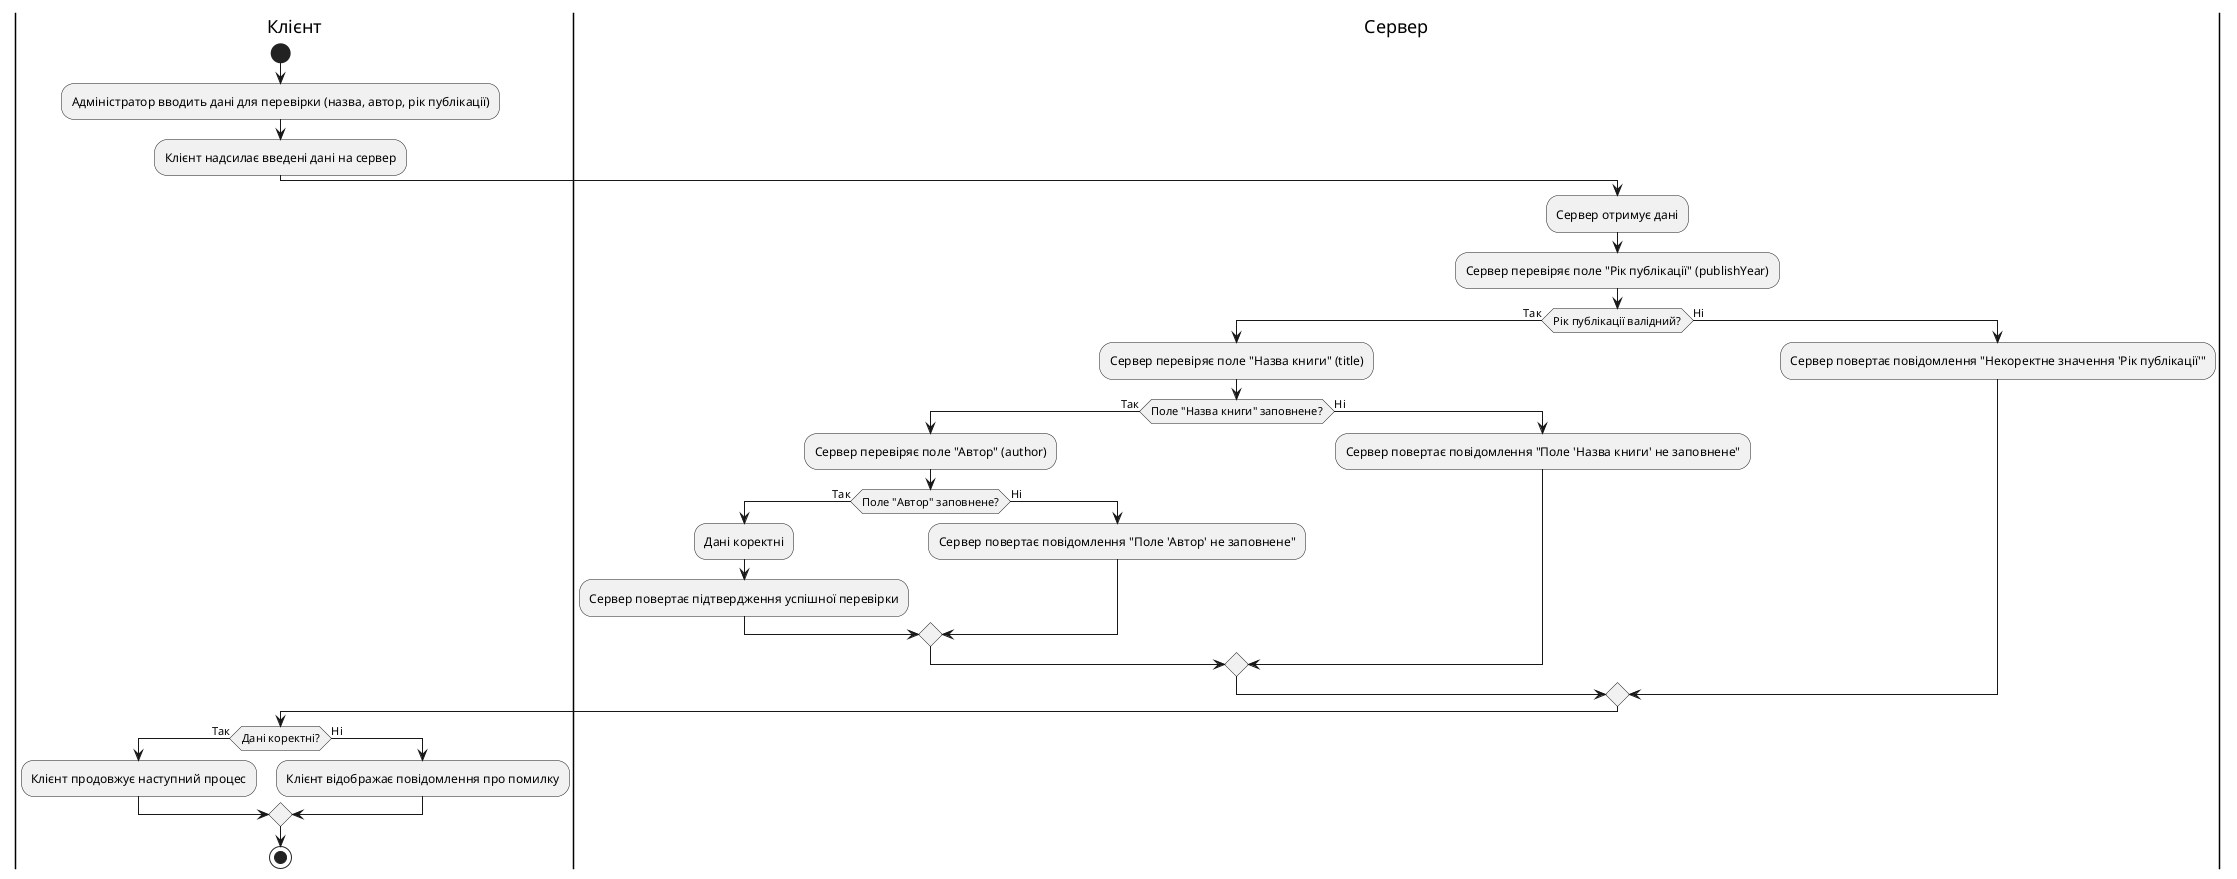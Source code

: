 @startuml
|Клієнт|
start
:Адміністратор вводить дані для перевірки (назва, автор, рік публікації);
:Клієнт надсилає введені дані на сервер;

|Сервер|
:Сервер отримує дані;
:Сервер перевіряє поле "Рік публікації" (publishYear);
if (Рік публікації валідний?) then (Так)
  :Сервер перевіряє поле "Назва книги" (title);
  if (Поле "Назва книги" заповнене?) then (Так)
    :Сервер перевіряє поле "Автор" (author);
    if (Поле "Автор" заповнене?) then (Так)
      :Дані коректні;
      :Сервер повертає підтвердження успішної перевірки;
    else (Ні)
      :Сервер повертає повідомлення "Поле 'Автор' не заповнене";
    endif
  else (Ні)
    :Сервер повертає повідомлення "Поле 'Назва книги' не заповнене";
  endif
else (Ні)
  :Сервер повертає повідомлення "Некоректне значення 'Рік публікації'";
endif

|Клієнт|
if (Дані коректні?) then (Так)
  :Клієнт продовжує наступний процес;
else (Ні)
  :Клієнт відображає повідомлення про помилку;
endif
stop
@enduml
